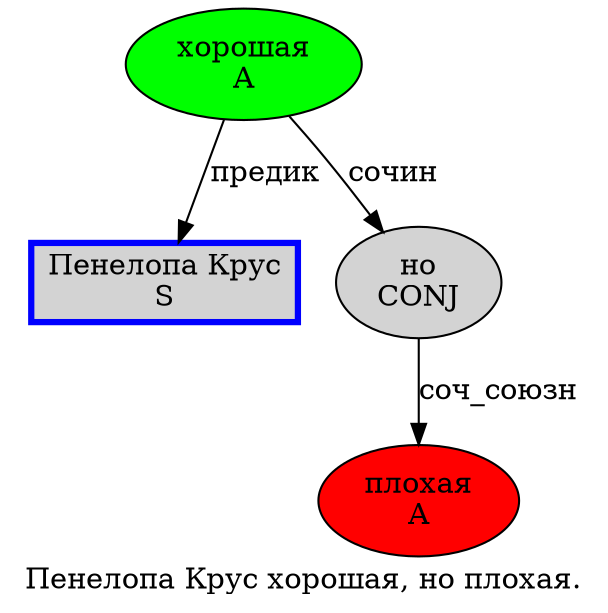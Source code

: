 digraph SENTENCE_50 {
	graph [label="Пенелопа Крус хорошая, но плохая."]
	node [style=filled]
		0 [label="Пенелопа Крус
S" color=blue fillcolor=lightgray penwidth=3 shape=box]
		1 [label="хорошая
A" color="" fillcolor=green penwidth=1 shape=ellipse]
		3 [label="но
CONJ" color="" fillcolor=lightgray penwidth=1 shape=ellipse]
		4 [label="плохая
A" color="" fillcolor=red penwidth=1 shape=ellipse]
			1 -> 0 [label="предик"]
			1 -> 3 [label="сочин"]
			3 -> 4 [label="соч_союзн"]
}